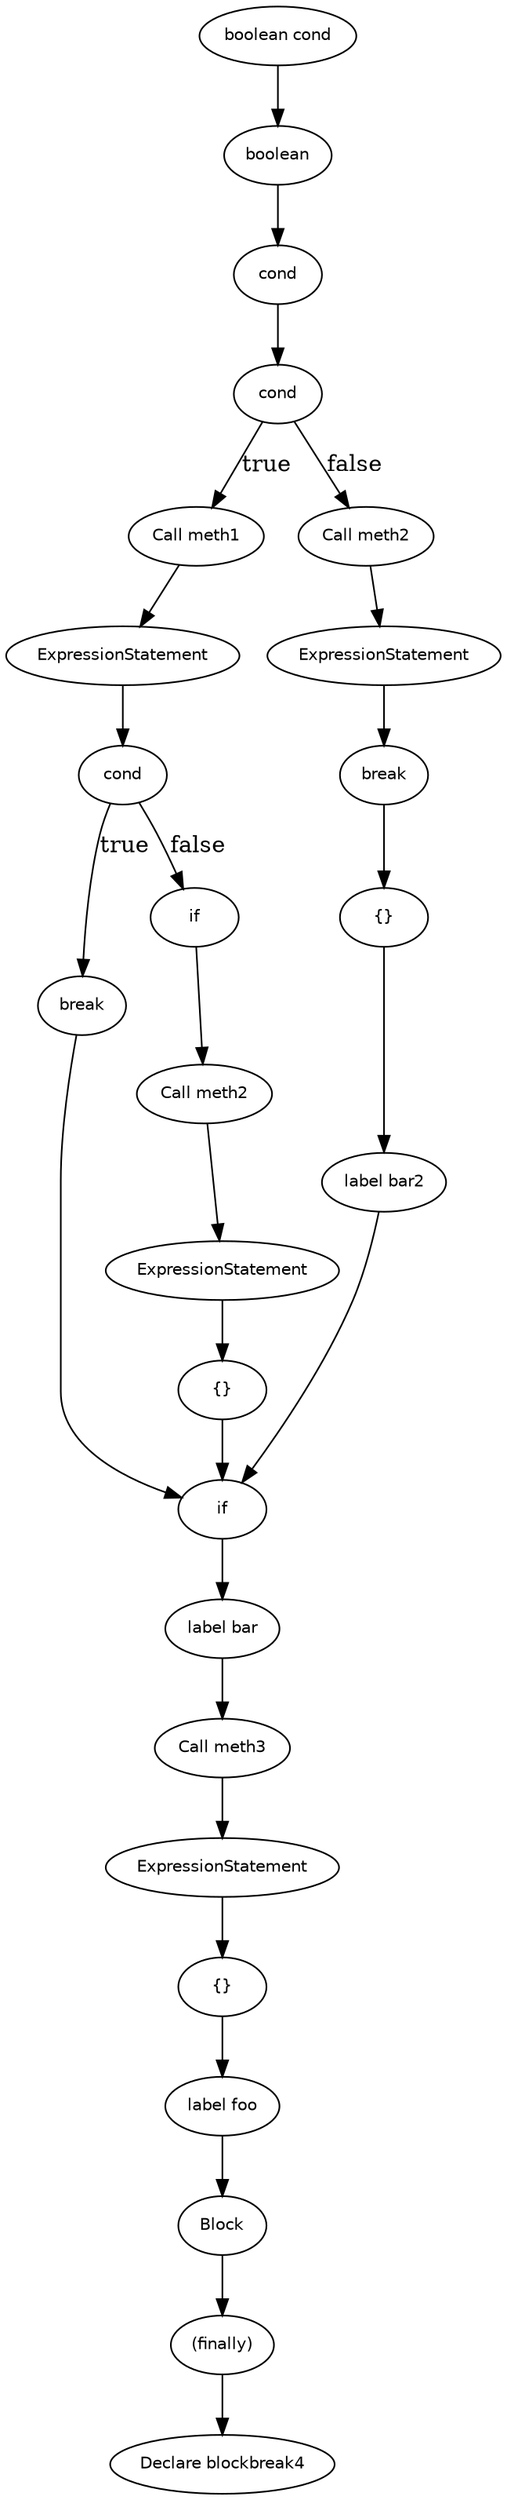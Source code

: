 digraph blockbreak4 {
  34 [
    label = Block,
    fontname = Helvetica,
    fontsize = 10
  ];
  32 [
    label = "Call meth3",
    fontname = Helvetica,
    fontsize = 10
  ];
  31 [
    label = ExpressionStatement,
    fontname = Helvetica,
    fontsize = 10
  ];
  18 [
    label = break,
    fontname = Helvetica,
    fontsize = 10
  ];
  17 [
    label = cond,
    fontname = Helvetica,
    fontsize = 10
  ];
  16 [
    label = if,
    fontname = Helvetica,
    fontsize = 10
  ];
  14 [
    label = "Call meth1",
    fontname = Helvetica,
    fontsize = 10
  ];
  13 [
    label = ExpressionStatement,
    fontname = Helvetica,
    fontsize = 10
  ];
  12 [
    label = "{}",
    fontname = Helvetica,
    fontsize = 10
  ];
  11 [
    label = cond,
    fontname = Helvetica,
    fontsize = 10
  ];
  10 [
    label = if,
    fontname = Helvetica,
    fontsize = 10
  ];
  29 [
    label = break,
    fontname = Helvetica,
    fontsize = 10
  ];
  8 [
    label = "label bar",
    fontname = Helvetica,
    fontsize = 10
  ];
  7 [
    label = "{}",
    fontname = Helvetica,
    fontsize = 10
  ];
  27 [
    label = "Call meth2",
    fontname = Helvetica,
    fontsize = 10
  ];
  26 [
    label = ExpressionStatement,
    fontname = Helvetica,
    fontsize = 10
  ];
  5 [
    label = "label foo",
    fontname = Helvetica,
    fontsize = 10
  ];
  25 [
    label = "{}",
    fontname = Helvetica,
    fontsize = 10
  ];
  4 [
    label = cond,
    fontname = Helvetica,
    fontsize = 10
  ];
  3 [
    label = boolean,
    fontname = Helvetica,
    fontsize = 10
  ];
  23 [
    label = "label bar2",
    fontname = Helvetica,
    fontsize = 10
  ];
  2 [
    label = "boolean cond",
    fontname = Helvetica,
    fontsize = 10
  ];
  1 [
    label = "(finally)",
    fontname = Helvetica,
    fontsize = 10
  ];
  21 [
    label = "Call meth2",
    fontname = Helvetica,
    fontsize = 10
  ];
  0 [
    label = "Declare blockbreak4",
    fontname = Helvetica,
    fontsize = 10
  ];
  20 [
    label = ExpressionStatement,
    fontname = Helvetica,
    fontsize = 10
  ];
  26 -> 29 [
    label = ""
  ];
  27 -> 26 [
    label = ""
  ];
  11 -> 27 [
    label = false
  ];
  1 -> 0 [
    label = ""
  ];
  12 -> 10 [
    label = ""
  ];
  18 -> 10 [
    label = ""
  ];
  25 -> 23 [
    label = ""
  ];
  17 -> 18 [
    label = true
  ];
  20 -> 12 [
    label = ""
  ];
  29 -> 25 [
    label = ""
  ];
  31 -> 7 [
    label = ""
  ];
  32 -> 31 [
    label = ""
  ];
  13 -> 17 [
    label = ""
  ];
  8 -> 32 [
    label = ""
  ];
  14 -> 13 [
    label = ""
  ];
  11 -> 14 [
    label = true
  ];
  10 -> 8 [
    label = ""
  ];
  23 -> 10 [
    label = ""
  ];
  4 -> 11 [
    label = ""
  ];
  3 -> 4 [
    label = ""
  ];
  34 -> 1 [
    label = ""
  ];
  2 -> 3 [
    label = ""
  ];
  5 -> 34 [
    label = ""
  ];
  21 -> 20 [
    label = ""
  ];
  7 -> 5 [
    label = ""
  ];
  16 -> 21 [
    label = ""
  ];
  17 -> 16 [
    label = false
  ];
}
